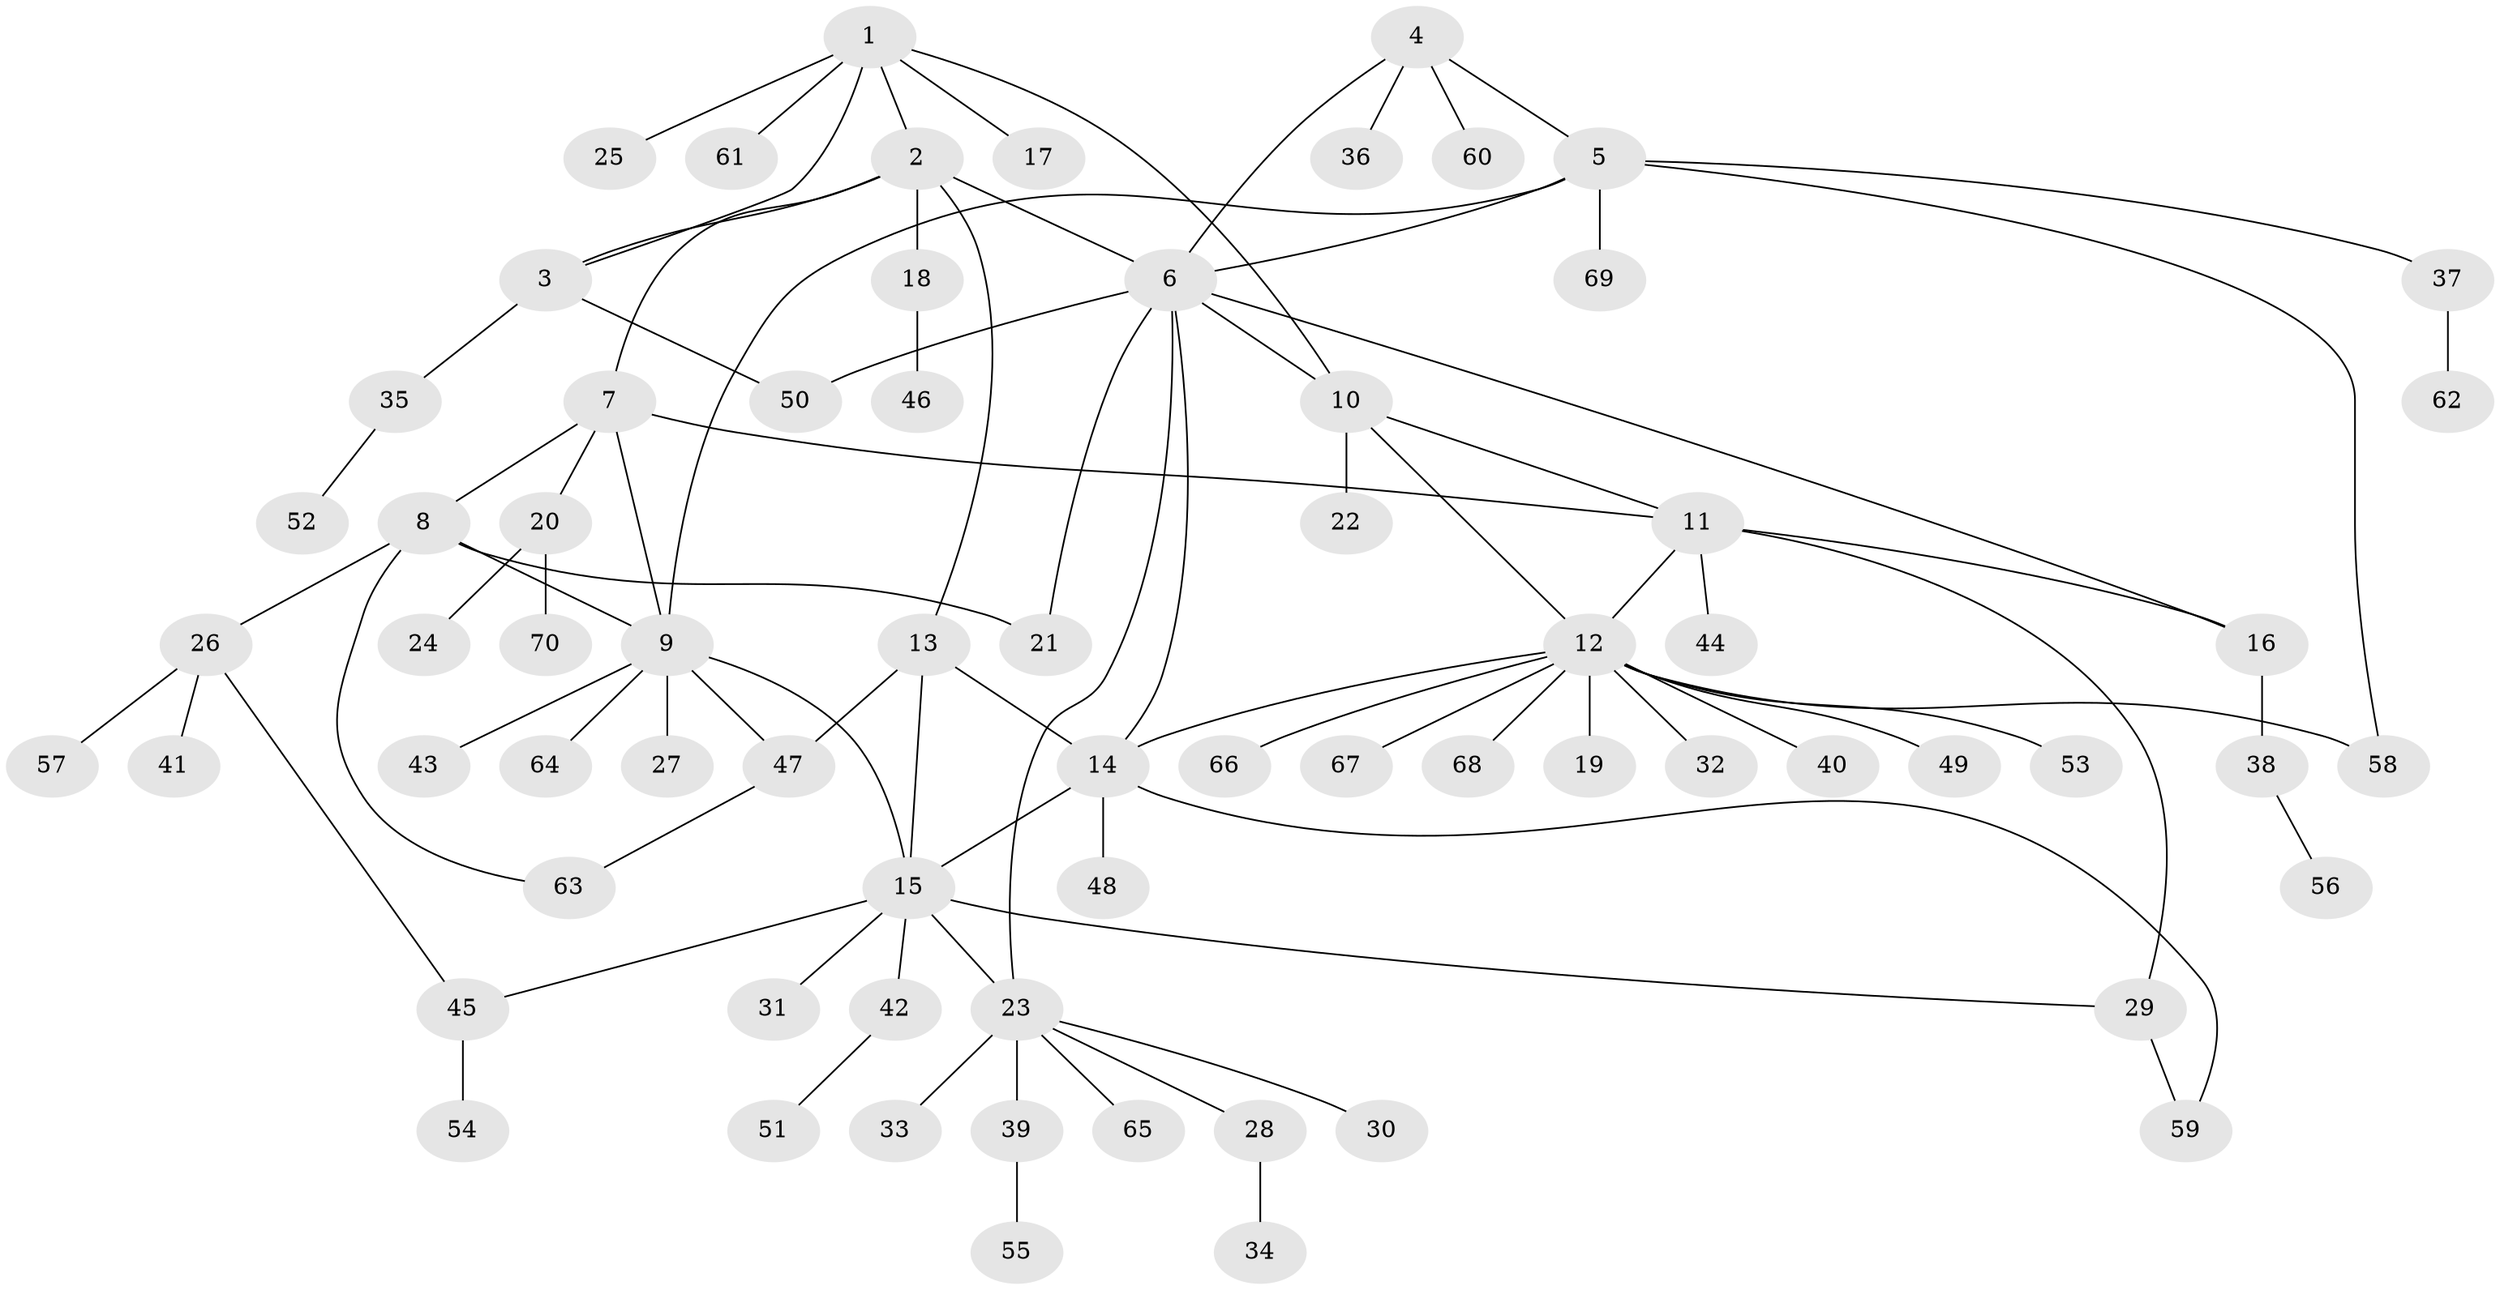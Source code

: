 // Generated by graph-tools (version 1.1) at 2025/37/03/09/25 02:37:36]
// undirected, 70 vertices, 90 edges
graph export_dot {
graph [start="1"]
  node [color=gray90,style=filled];
  1;
  2;
  3;
  4;
  5;
  6;
  7;
  8;
  9;
  10;
  11;
  12;
  13;
  14;
  15;
  16;
  17;
  18;
  19;
  20;
  21;
  22;
  23;
  24;
  25;
  26;
  27;
  28;
  29;
  30;
  31;
  32;
  33;
  34;
  35;
  36;
  37;
  38;
  39;
  40;
  41;
  42;
  43;
  44;
  45;
  46;
  47;
  48;
  49;
  50;
  51;
  52;
  53;
  54;
  55;
  56;
  57;
  58;
  59;
  60;
  61;
  62;
  63;
  64;
  65;
  66;
  67;
  68;
  69;
  70;
  1 -- 2;
  1 -- 3;
  1 -- 10;
  1 -- 17;
  1 -- 25;
  1 -- 61;
  2 -- 3;
  2 -- 6;
  2 -- 7;
  2 -- 13;
  2 -- 18;
  3 -- 35;
  3 -- 50;
  4 -- 5;
  4 -- 6;
  4 -- 36;
  4 -- 60;
  5 -- 6;
  5 -- 9;
  5 -- 37;
  5 -- 58;
  5 -- 69;
  6 -- 10;
  6 -- 14;
  6 -- 16;
  6 -- 21;
  6 -- 23;
  6 -- 50;
  7 -- 8;
  7 -- 9;
  7 -- 11;
  7 -- 20;
  8 -- 9;
  8 -- 21;
  8 -- 26;
  8 -- 63;
  9 -- 15;
  9 -- 27;
  9 -- 43;
  9 -- 47;
  9 -- 64;
  10 -- 11;
  10 -- 12;
  10 -- 22;
  11 -- 12;
  11 -- 16;
  11 -- 29;
  11 -- 44;
  12 -- 14;
  12 -- 19;
  12 -- 32;
  12 -- 40;
  12 -- 49;
  12 -- 53;
  12 -- 58;
  12 -- 66;
  12 -- 67;
  12 -- 68;
  13 -- 14;
  13 -- 15;
  13 -- 47;
  14 -- 15;
  14 -- 48;
  14 -- 59;
  15 -- 23;
  15 -- 29;
  15 -- 31;
  15 -- 42;
  15 -- 45;
  16 -- 38;
  18 -- 46;
  20 -- 24;
  20 -- 70;
  23 -- 28;
  23 -- 30;
  23 -- 33;
  23 -- 39;
  23 -- 65;
  26 -- 41;
  26 -- 45;
  26 -- 57;
  28 -- 34;
  29 -- 59;
  35 -- 52;
  37 -- 62;
  38 -- 56;
  39 -- 55;
  42 -- 51;
  45 -- 54;
  47 -- 63;
}
